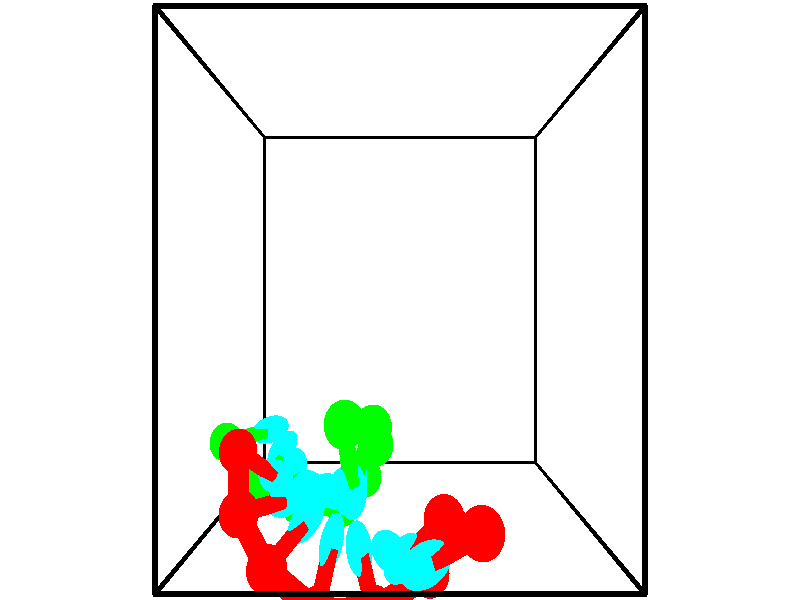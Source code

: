 // switches for output
#declare DRAW_BASES = 1; // possible values are 0, 1; only relevant for DNA ribbons
#declare DRAW_BASES_TYPE = 3; // possible values are 1, 2, 3; only relevant for DNA ribbons
#declare DRAW_FOG = 0; // set to 1 to enable fog

#include "colors.inc"

#include "transforms.inc"
background { rgb <1, 1, 1>}

#default {
   normal{
       ripples 0.25
       frequency 0.20
       turbulence 0.2
       lambda 5
   }
	finish {
		phong 0.1
		phong_size 40.
	}
}

// original window dimensions: 1024x640


// camera settings

camera {
	sky <-0, 1, 0>
	up <-0, 1, 0>
	right 1.6 * <1, 0, 0>
	location <2.5, 2.5, 11.1562>
	look_at <2.5, 2.5, 2.5>
	direction <0, 0, -8.6562>
	angle 67.0682
}


# declare cpy_camera_pos = <2.5, 2.5, 11.1562>;
# if (DRAW_FOG = 1)
fog {
	fog_type 2
	up vnormalize(cpy_camera_pos)
	color rgbt<1,1,1,0.3>
	distance 1e-5
	fog_alt 3e-3
	fog_offset 4
}
# end


// LIGHTS

# declare lum = 6;
global_settings {
	ambient_light rgb lum * <0.05, 0.05, 0.05>
	max_trace_level 15
}# declare cpy_direct_light_amount = 0.25;
light_source
{	1000 * <-1, -1, 1>,
	rgb lum * cpy_direct_light_amount
	parallel
}

light_source
{	1000 * <1, 1, -1>,
	rgb lum * cpy_direct_light_amount
	parallel
}

// strand 0

// nucleotide -1

// particle -1
sphere {
	<3.404006, 0.362870, 4.521584> 0.250000
	pigment { color rgbt <1,0,0,0> }
	no_shadow
}
cylinder {
	<3.044249, 0.243764, 4.649600>,  <2.828394, 0.172300, 4.726410>, 0.100000
	pigment { color rgbt <1,0,0,0> }
	no_shadow
}
cylinder {
	<3.044249, 0.243764, 4.649600>,  <3.404006, 0.362870, 4.521584>, 0.100000
	pigment { color rgbt <1,0,0,0> }
	no_shadow
}

// particle -1
sphere {
	<3.044249, 0.243764, 4.649600> 0.100000
	pigment { color rgbt <1,0,0,0> }
	no_shadow
}
sphere {
	0, 1
	scale<0.080000,0.200000,0.300000>
	matrix <-0.297602, -0.119182, -0.947222,
		0.320192, -0.947170, 0.018576,
		-0.899394, -0.297765, 0.320041,
		2.774430, 0.154434, 4.745612>
	pigment { color rgbt <0,1,1,0> }
	no_shadow
}
cylinder {
	<3.035475, 0.281776, 3.843253>,  <3.404006, 0.362870, 4.521584>, 0.130000
	pigment { color rgbt <1,0,0,0> }
	no_shadow
}

// nucleotide -1

// particle -1
sphere {
	<3.035475, 0.281776, 3.843253> 0.250000
	pigment { color rgbt <1,0,0,0> }
	no_shadow
}
cylinder {
	<2.755163, 0.148300, 4.095462>,  <2.586976, 0.068214, 4.246787>, 0.100000
	pigment { color rgbt <1,0,0,0> }
	no_shadow
}
cylinder {
	<2.755163, 0.148300, 4.095462>,  <3.035475, 0.281776, 3.843253>, 0.100000
	pigment { color rgbt <1,0,0,0> }
	no_shadow
}

// particle -1
sphere {
	<2.755163, 0.148300, 4.095462> 0.100000
	pigment { color rgbt <1,0,0,0> }
	no_shadow
}
sphere {
	0, 1
	scale<0.080000,0.200000,0.300000>
	matrix <-0.614185, -0.167383, -0.771207,
		0.362883, -0.927704, -0.087648,
		-0.700781, -0.333690, 0.630522,
		2.544929, 0.048193, 4.284618>
	pigment { color rgbt <0,1,1,0> }
	no_shadow
}
cylinder {
	<2.871289, -0.358238, 3.570730>,  <3.035475, 0.281776, 3.843253>, 0.130000
	pigment { color rgbt <1,0,0,0> }
	no_shadow
}

// nucleotide -1

// particle -1
sphere {
	<2.871289, -0.358238, 3.570730> 0.250000
	pigment { color rgbt <1,0,0,0> }
	no_shadow
}
cylinder {
	<2.591694, -0.160966, 3.777879>,  <2.423937, -0.042603, 3.902168>, 0.100000
	pigment { color rgbt <1,0,0,0> }
	no_shadow
}
cylinder {
	<2.591694, -0.160966, 3.777879>,  <2.871289, -0.358238, 3.570730>, 0.100000
	pigment { color rgbt <1,0,0,0> }
	no_shadow
}

// particle -1
sphere {
	<2.591694, -0.160966, 3.777879> 0.100000
	pigment { color rgbt <1,0,0,0> }
	no_shadow
}
sphere {
	0, 1
	scale<0.080000,0.200000,0.300000>
	matrix <-0.698308, -0.314541, -0.642985,
		-0.154214, -0.811073, 0.564251,
		-0.698988, 0.493178, 0.517872,
		2.381998, -0.013012, 3.933240>
	pigment { color rgbt <0,1,1,0> }
	no_shadow
}
cylinder {
	<2.172813, -0.723890, 3.634351>,  <2.871289, -0.358238, 3.570730>, 0.130000
	pigment { color rgbt <1,0,0,0> }
	no_shadow
}

// nucleotide -1

// particle -1
sphere {
	<2.172813, -0.723890, 3.634351> 0.250000
	pigment { color rgbt <1,0,0,0> }
	no_shadow
}
cylinder {
	<2.072681, -0.340421, 3.688437>,  <2.012603, -0.110340, 3.720888>, 0.100000
	pigment { color rgbt <1,0,0,0> }
	no_shadow
}
cylinder {
	<2.072681, -0.340421, 3.688437>,  <2.172813, -0.723890, 3.634351>, 0.100000
	pigment { color rgbt <1,0,0,0> }
	no_shadow
}

// particle -1
sphere {
	<2.072681, -0.340421, 3.688437> 0.100000
	pigment { color rgbt <1,0,0,0> }
	no_shadow
}
sphere {
	0, 1
	scale<0.080000,0.200000,0.300000>
	matrix <-0.752720, -0.104881, -0.649933,
		-0.608891, -0.264475, 0.747867,
		-0.250329, 0.958672, 0.135215,
		1.997583, -0.052820, 3.729001>
	pigment { color rgbt <0,1,1,0> }
	no_shadow
}
cylinder {
	<1.476238, -0.691301, 3.744900>,  <2.172813, -0.723890, 3.634351>, 0.130000
	pigment { color rgbt <1,0,0,0> }
	no_shadow
}

// nucleotide -1

// particle -1
sphere {
	<1.476238, -0.691301, 3.744900> 0.250000
	pigment { color rgbt <1,0,0,0> }
	no_shadow
}
cylinder {
	<1.569521, -0.321273, 3.624993>,  <1.625491, -0.099256, 3.553050>, 0.100000
	pigment { color rgbt <1,0,0,0> }
	no_shadow
}
cylinder {
	<1.569521, -0.321273, 3.624993>,  <1.476238, -0.691301, 3.744900>, 0.100000
	pigment { color rgbt <1,0,0,0> }
	no_shadow
}

// particle -1
sphere {
	<1.569521, -0.321273, 3.624993> 0.100000
	pigment { color rgbt <1,0,0,0> }
	no_shadow
}
sphere {
	0, 1
	scale<0.080000,0.200000,0.300000>
	matrix <-0.803541, 0.009708, -0.595171,
		-0.547664, 0.379672, 0.745595,
		0.233208, 0.925070, -0.299766,
		1.639483, -0.043752, 3.535064>
	pigment { color rgbt <0,1,1,0> }
	no_shadow
}
cylinder {
	<0.829987, -0.309435, 3.596669>,  <1.476238, -0.691301, 3.744900>, 0.130000
	pigment { color rgbt <1,0,0,0> }
	no_shadow
}

// nucleotide -1

// particle -1
sphere {
	<0.829987, -0.309435, 3.596669> 0.250000
	pigment { color rgbt <1,0,0,0> }
	no_shadow
}
cylinder {
	<1.084333, -0.075816, 3.394854>,  <1.236942, 0.064356, 3.273764>, 0.100000
	pigment { color rgbt <1,0,0,0> }
	no_shadow
}
cylinder {
	<1.084333, -0.075816, 3.394854>,  <0.829987, -0.309435, 3.596669>, 0.100000
	pigment { color rgbt <1,0,0,0> }
	no_shadow
}

// particle -1
sphere {
	<1.084333, -0.075816, 3.394854> 0.100000
	pigment { color rgbt <1,0,0,0> }
	no_shadow
}
sphere {
	0, 1
	scale<0.080000,0.200000,0.300000>
	matrix <-0.621940, 0.000659, -0.783064,
		-0.457015, 0.811718, 0.363662,
		0.635867, 0.584048, -0.504539,
		1.275094, 0.099399, 3.243492>
	pigment { color rgbt <0,1,1,0> }
	no_shadow
}
cylinder {
	<0.431141, 0.213477, 3.406917>,  <0.829987, -0.309435, 3.596669>, 0.130000
	pigment { color rgbt <1,0,0,0> }
	no_shadow
}

// nucleotide -1

// particle -1
sphere {
	<0.431141, 0.213477, 3.406917> 0.250000
	pigment { color rgbt <1,0,0,0> }
	no_shadow
}
cylinder {
	<0.737514, 0.229213, 3.150231>,  <0.921339, 0.238655, 2.996220>, 0.100000
	pigment { color rgbt <1,0,0,0> }
	no_shadow
}
cylinder {
	<0.737514, 0.229213, 3.150231>,  <0.431141, 0.213477, 3.406917>, 0.100000
	pigment { color rgbt <1,0,0,0> }
	no_shadow
}

// particle -1
sphere {
	<0.737514, 0.229213, 3.150231> 0.100000
	pigment { color rgbt <1,0,0,0> }
	no_shadow
}
sphere {
	0, 1
	scale<0.080000,0.200000,0.300000>
	matrix <-0.641518, 0.112635, -0.758794,
		0.042428, 0.992857, 0.111509,
		0.765934, 0.039341, -0.641714,
		0.967295, 0.241016, 2.957717>
	pigment { color rgbt <0,1,1,0> }
	no_shadow
}
cylinder {
	<0.323107, 0.803607, 3.033935>,  <0.431141, 0.213477, 3.406917>, 0.130000
	pigment { color rgbt <1,0,0,0> }
	no_shadow
}

// nucleotide -1

// particle -1
sphere {
	<0.323107, 0.803607, 3.033935> 0.250000
	pigment { color rgbt <1,0,0,0> }
	no_shadow
}
cylinder {
	<0.567114, 0.584247, 2.805151>,  <0.713518, 0.452630, 2.667881>, 0.100000
	pigment { color rgbt <1,0,0,0> }
	no_shadow
}
cylinder {
	<0.567114, 0.584247, 2.805151>,  <0.323107, 0.803607, 3.033935>, 0.100000
	pigment { color rgbt <1,0,0,0> }
	no_shadow
}

// particle -1
sphere {
	<0.567114, 0.584247, 2.805151> 0.100000
	pigment { color rgbt <1,0,0,0> }
	no_shadow
}
sphere {
	0, 1
	scale<0.080000,0.200000,0.300000>
	matrix <-0.579597, 0.183391, -0.794000,
		0.540322, 0.815858, -0.205979,
		0.610016, -0.548400, -0.571959,
		0.750119, 0.419726, 2.633563>
	pigment { color rgbt <0,1,1,0> }
	no_shadow
}
// strand 1

// nucleotide -1

// particle -1
sphere {
	<-0.223511, 0.642909, 1.693594> 0.250000
	pigment { color rgbt <0,1,0,0> }
	no_shadow
}
cylinder {
	<0.137699, 0.708847, 1.534912>,  <0.354425, 0.748410, 1.439703>, 0.100000
	pigment { color rgbt <0,1,0,0> }
	no_shadow
}
cylinder {
	<0.137699, 0.708847, 1.534912>,  <-0.223511, 0.642909, 1.693594>, 0.100000
	pigment { color rgbt <0,1,0,0> }
	no_shadow
}

// particle -1
sphere {
	<0.137699, 0.708847, 1.534912> 0.100000
	pigment { color rgbt <0,1,0,0> }
	no_shadow
}
sphere {
	0, 1
	scale<0.080000,0.200000,0.300000>
	matrix <0.429588, -0.343489, 0.835146,
		0.001406, -0.924576, -0.380994,
		0.903024, 0.164845, -0.396703,
		0.408606, 0.758300, 1.415901>
	pigment { color rgbt <0,1,1,0> }
	no_shadow
}
cylinder {
	<0.225655, -0.017998, 1.618224>,  <-0.223511, 0.642909, 1.693594>, 0.130000
	pigment { color rgbt <0,1,0,0> }
	no_shadow
}

// nucleotide -1

// particle -1
sphere {
	<0.225655, -0.017998, 1.618224> 0.250000
	pigment { color rgbt <0,1,0,0> }
	no_shadow
}
cylinder {
	<0.468304, 0.299467, 1.636596>,  <0.613893, 0.489946, 1.647620>, 0.100000
	pigment { color rgbt <0,1,0,0> }
	no_shadow
}
cylinder {
	<0.468304, 0.299467, 1.636596>,  <0.225655, -0.017998, 1.618224>, 0.100000
	pigment { color rgbt <0,1,0,0> }
	no_shadow
}

// particle -1
sphere {
	<0.468304, 0.299467, 1.636596> 0.100000
	pigment { color rgbt <0,1,0,0> }
	no_shadow
}
sphere {
	0, 1
	scale<0.080000,0.200000,0.300000>
	matrix <0.463804, -0.400241, 0.790375,
		0.645676, -0.458155, -0.610899,
		0.606621, 0.793664, 0.045931,
		0.650290, 0.537566, 1.650376>
	pigment { color rgbt <0,1,1,0> }
	no_shadow
}
cylinder {
	<0.883976, -0.185964, 1.635641>,  <0.225655, -0.017998, 1.618224>, 0.130000
	pigment { color rgbt <0,1,0,0> }
	no_shadow
}

// nucleotide -1

// particle -1
sphere {
	<0.883976, -0.185964, 1.635641> 0.250000
	pigment { color rgbt <0,1,0,0> }
	no_shadow
}
cylinder {
	<0.893353, 0.149282, 1.853636>,  <0.898978, 0.350431, 1.984432>, 0.100000
	pigment { color rgbt <0,1,0,0> }
	no_shadow
}
cylinder {
	<0.893353, 0.149282, 1.853636>,  <0.883976, -0.185964, 1.635641>, 0.100000
	pigment { color rgbt <0,1,0,0> }
	no_shadow
}

// particle -1
sphere {
	<0.893353, 0.149282, 1.853636> 0.100000
	pigment { color rgbt <0,1,0,0> }
	no_shadow
}
sphere {
	0, 1
	scale<0.080000,0.200000,0.300000>
	matrix <0.453617, -0.494706, 0.741282,
		0.890889, 0.229839, -0.391780,
		0.023441, 0.838117, 0.544986,
		0.900385, 0.400718, 2.017131>
	pigment { color rgbt <0,1,1,0> }
	no_shadow
}
cylinder {
	<1.619123, -0.142882, 1.879661>,  <0.883976, -0.185964, 1.635641>, 0.130000
	pigment { color rgbt <0,1,0,0> }
	no_shadow
}

// nucleotide -1

// particle -1
sphere {
	<1.619123, -0.142882, 1.879661> 0.250000
	pigment { color rgbt <0,1,0,0> }
	no_shadow
}
cylinder {
	<1.364136, 0.058712, 2.112774>,  <1.211144, 0.179668, 2.252642>, 0.100000
	pigment { color rgbt <0,1,0,0> }
	no_shadow
}
cylinder {
	<1.364136, 0.058712, 2.112774>,  <1.619123, -0.142882, 1.879661>, 0.100000
	pigment { color rgbt <0,1,0,0> }
	no_shadow
}

// particle -1
sphere {
	<1.364136, 0.058712, 2.112774> 0.100000
	pigment { color rgbt <0,1,0,0> }
	no_shadow
}
sphere {
	0, 1
	scale<0.080000,0.200000,0.300000>
	matrix <0.530547, -0.261365, 0.806355,
		0.558709, 0.823218, -0.100775,
		-0.637467, 0.503984, 0.582783,
		1.172896, 0.209907, 2.287609>
	pigment { color rgbt <0,1,1,0> }
	no_shadow
}
cylinder {
	<1.974332, 0.304615, 2.163790>,  <1.619123, -0.142882, 1.879661>, 0.130000
	pigment { color rgbt <0,1,0,0> }
	no_shadow
}

// nucleotide -1

// particle -1
sphere {
	<1.974332, 0.304615, 2.163790> 0.250000
	pigment { color rgbt <0,1,0,0> }
	no_shadow
}
cylinder {
	<1.656487, 0.266956, 2.403699>,  <1.465779, 0.244361, 2.547644>, 0.100000
	pigment { color rgbt <0,1,0,0> }
	no_shadow
}
cylinder {
	<1.656487, 0.266956, 2.403699>,  <1.974332, 0.304615, 2.163790>, 0.100000
	pigment { color rgbt <0,1,0,0> }
	no_shadow
}

// particle -1
sphere {
	<1.656487, 0.266956, 2.403699> 0.100000
	pigment { color rgbt <0,1,0,0> }
	no_shadow
}
sphere {
	0, 1
	scale<0.080000,0.200000,0.300000>
	matrix <0.582188, 0.162011, 0.796750,
		-0.172181, 0.982288, -0.073924,
		-0.794614, -0.094148, 0.599771,
		1.418102, 0.238712, 2.583630>
	pigment { color rgbt <0,1,1,0> }
	no_shadow
}
cylinder {
	<2.157267, 0.785280, 2.578320>,  <1.974332, 0.304615, 2.163790>, 0.130000
	pigment { color rgbt <0,1,0,0> }
	no_shadow
}

// nucleotide -1

// particle -1
sphere {
	<2.157267, 0.785280, 2.578320> 0.250000
	pigment { color rgbt <0,1,0,0> }
	no_shadow
}
cylinder {
	<1.902905, 0.555351, 2.784312>,  <1.750287, 0.417394, 2.907907>, 0.100000
	pigment { color rgbt <0,1,0,0> }
	no_shadow
}
cylinder {
	<1.902905, 0.555351, 2.784312>,  <2.157267, 0.785280, 2.578320>, 0.100000
	pigment { color rgbt <0,1,0,0> }
	no_shadow
}

// particle -1
sphere {
	<1.902905, 0.555351, 2.784312> 0.100000
	pigment { color rgbt <0,1,0,0> }
	no_shadow
}
sphere {
	0, 1
	scale<0.080000,0.200000,0.300000>
	matrix <0.562005, 0.112421, 0.819458,
		-0.528936, 0.810519, 0.251563,
		-0.635906, -0.574821, 0.514980,
		1.712133, 0.382905, 2.938806>
	pigment { color rgbt <0,1,1,0> }
	no_shadow
}
cylinder {
	<2.143721, 1.097873, 3.191496>,  <2.157267, 0.785280, 2.578320>, 0.130000
	pigment { color rgbt <0,1,0,0> }
	no_shadow
}

// nucleotide -1

// particle -1
sphere {
	<2.143721, 1.097873, 3.191496> 0.250000
	pigment { color rgbt <0,1,0,0> }
	no_shadow
}
cylinder {
	<1.987419, 0.739525, 3.276090>,  <1.893638, 0.524516, 3.326847>, 0.100000
	pigment { color rgbt <0,1,0,0> }
	no_shadow
}
cylinder {
	<1.987419, 0.739525, 3.276090>,  <2.143721, 1.097873, 3.191496>, 0.100000
	pigment { color rgbt <0,1,0,0> }
	no_shadow
}

// particle -1
sphere {
	<1.987419, 0.739525, 3.276090> 0.100000
	pigment { color rgbt <0,1,0,0> }
	no_shadow
}
sphere {
	0, 1
	scale<0.080000,0.200000,0.300000>
	matrix <0.432180, 0.024301, 0.901460,
		-0.812731, 0.443649, 0.377681,
		-0.390754, -0.895871, 0.211486,
		1.870193, 0.470764, 3.339536>
	pigment { color rgbt <0,1,1,0> }
	no_shadow
}
cylinder {
	<1.830588, 1.245713, 3.872673>,  <2.143721, 1.097873, 3.191496>, 0.130000
	pigment { color rgbt <0,1,0,0> }
	no_shadow
}

// nucleotide -1

// particle -1
sphere {
	<1.830588, 1.245713, 3.872673> 0.250000
	pigment { color rgbt <0,1,0,0> }
	no_shadow
}
cylinder {
	<1.878071, 0.851376, 3.825312>,  <1.906561, 0.614773, 3.796896>, 0.100000
	pigment { color rgbt <0,1,0,0> }
	no_shadow
}
cylinder {
	<1.878071, 0.851376, 3.825312>,  <1.830588, 1.245713, 3.872673>, 0.100000
	pigment { color rgbt <0,1,0,0> }
	no_shadow
}

// particle -1
sphere {
	<1.878071, 0.851376, 3.825312> 0.100000
	pigment { color rgbt <0,1,0,0> }
	no_shadow
}
sphere {
	0, 1
	scale<0.080000,0.200000,0.300000>
	matrix <0.542567, -0.035465, 0.839264,
		-0.831583, -0.163868, 0.530677,
		0.118708, -0.985845, -0.118402,
		1.913683, 0.555622, 3.789792>
	pigment { color rgbt <0,1,1,0> }
	no_shadow
}
// box output
cylinder {
	<0.000000, 0.000000, 0.000000>,  <5.000000, 0.000000, 0.000000>, 0.025000
	pigment { color rgbt <0,0,0,0> }
	no_shadow
}
cylinder {
	<0.000000, 0.000000, 0.000000>,  <0.000000, 5.000000, 0.000000>, 0.025000
	pigment { color rgbt <0,0,0,0> }
	no_shadow
}
cylinder {
	<0.000000, 0.000000, 0.000000>,  <0.000000, 0.000000, 5.000000>, 0.025000
	pigment { color rgbt <0,0,0,0> }
	no_shadow
}
cylinder {
	<5.000000, 5.000000, 5.000000>,  <0.000000, 5.000000, 5.000000>, 0.025000
	pigment { color rgbt <0,0,0,0> }
	no_shadow
}
cylinder {
	<5.000000, 5.000000, 5.000000>,  <5.000000, 0.000000, 5.000000>, 0.025000
	pigment { color rgbt <0,0,0,0> }
	no_shadow
}
cylinder {
	<5.000000, 5.000000, 5.000000>,  <5.000000, 5.000000, 0.000000>, 0.025000
	pigment { color rgbt <0,0,0,0> }
	no_shadow
}
cylinder {
	<0.000000, 0.000000, 5.000000>,  <0.000000, 5.000000, 5.000000>, 0.025000
	pigment { color rgbt <0,0,0,0> }
	no_shadow
}
cylinder {
	<0.000000, 0.000000, 5.000000>,  <5.000000, 0.000000, 5.000000>, 0.025000
	pigment { color rgbt <0,0,0,0> }
	no_shadow
}
cylinder {
	<5.000000, 5.000000, 0.000000>,  <0.000000, 5.000000, 0.000000>, 0.025000
	pigment { color rgbt <0,0,0,0> }
	no_shadow
}
cylinder {
	<5.000000, 5.000000, 0.000000>,  <5.000000, 0.000000, 0.000000>, 0.025000
	pigment { color rgbt <0,0,0,0> }
	no_shadow
}
cylinder {
	<5.000000, 0.000000, 5.000000>,  <5.000000, 0.000000, 0.000000>, 0.025000
	pigment { color rgbt <0,0,0,0> }
	no_shadow
}
cylinder {
	<0.000000, 5.000000, 0.000000>,  <0.000000, 5.000000, 5.000000>, 0.025000
	pigment { color rgbt <0,0,0,0> }
	no_shadow
}
// end of box output

